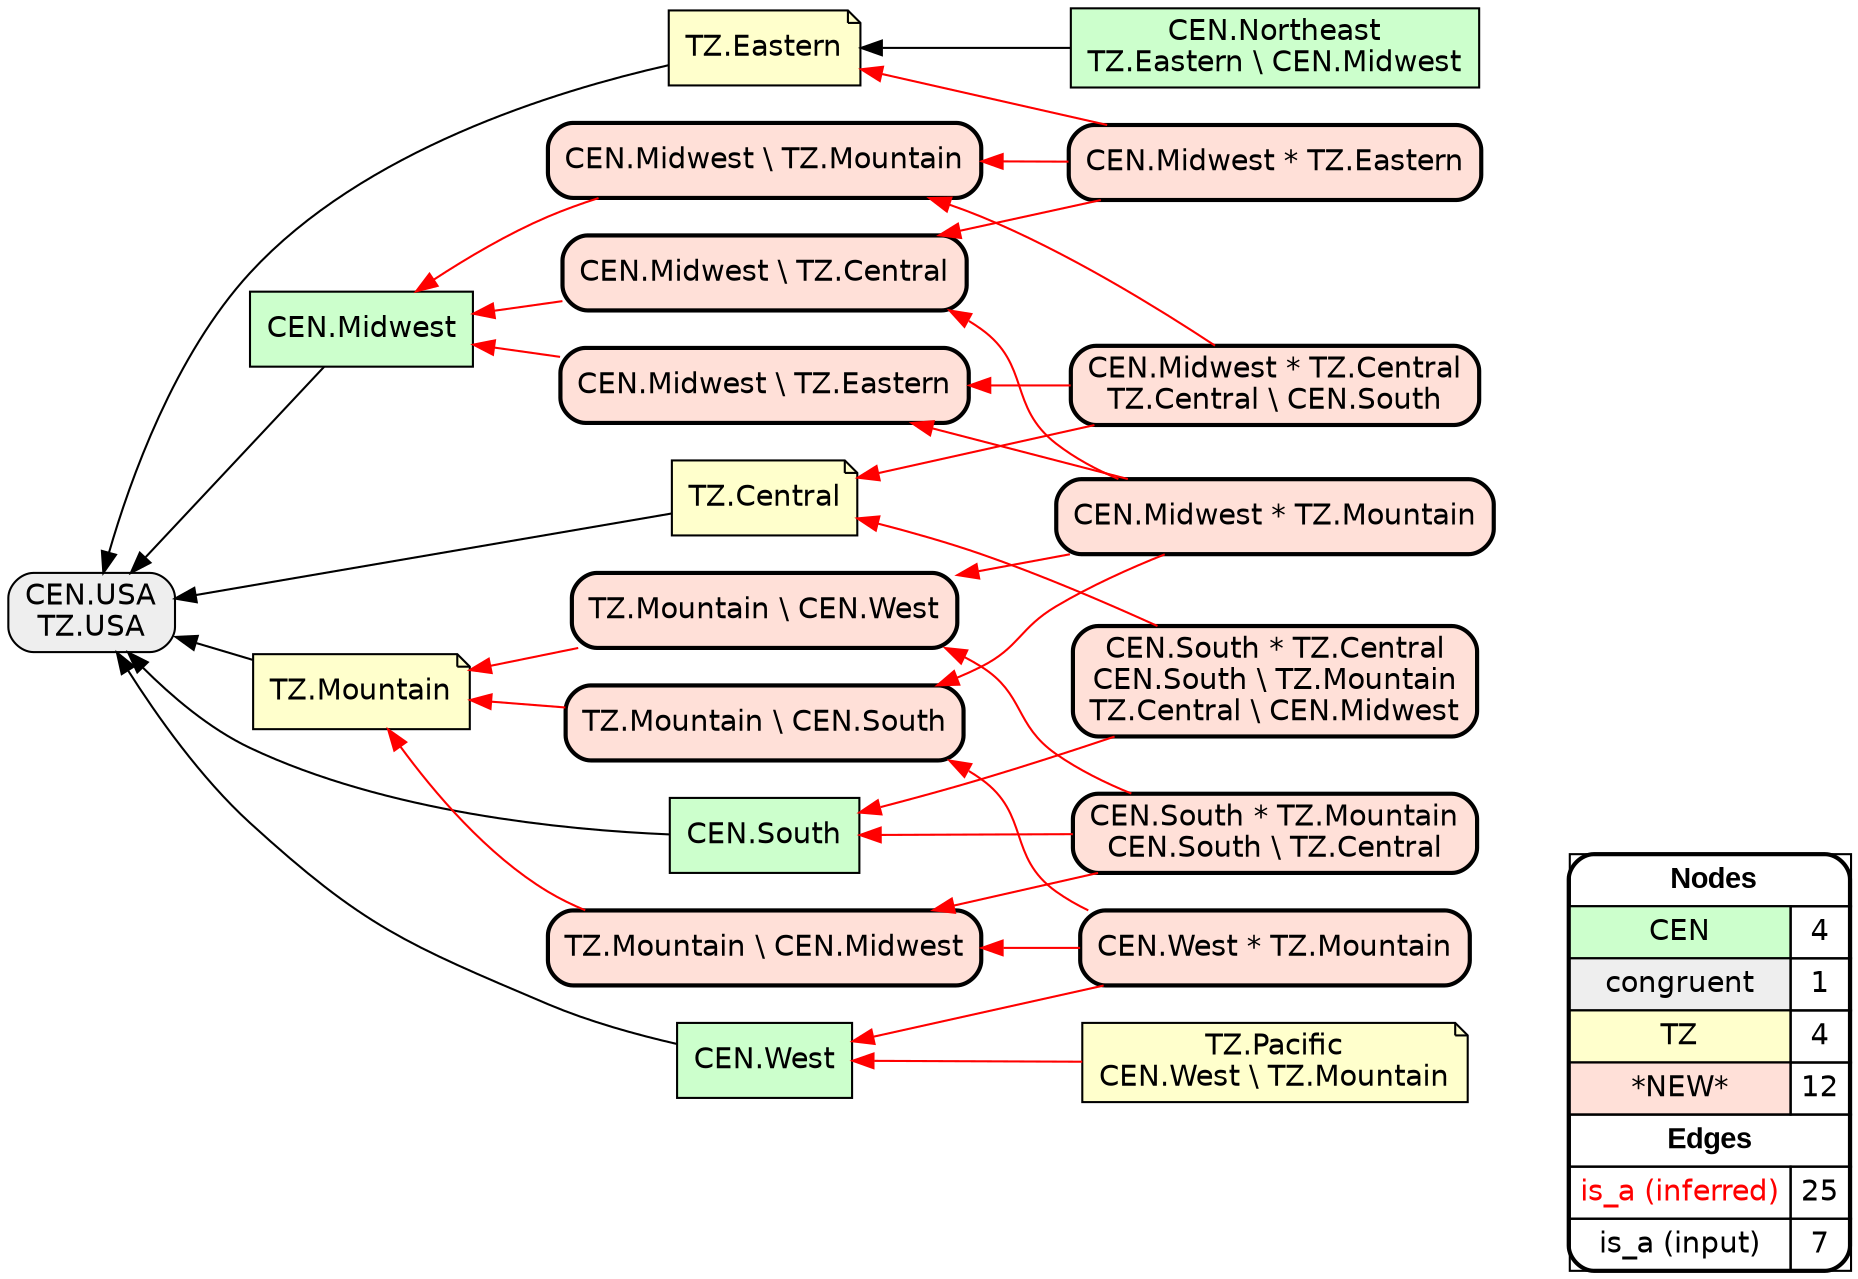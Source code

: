 digraph{
rankdir=RL
node[shape=box style=filled fillcolor="#CCFFCC" fontname="helvetica"] 
"CEN.Midwest"
"CEN.West"
"CEN.South"
"CEN.Northeast\nTZ.Eastern \\ CEN.Midwest"
node[shape=box style="filled,rounded" fillcolor="#EEEEEE" fontname="helvetica"] 
"CEN.USA\nTZ.USA"
node[shape=note style=filled fillcolor="#FFFFCC" fontname="helvetica"] 
"TZ.Eastern"
"TZ.Central"
"TZ.Pacific\nCEN.West \\ TZ.Mountain"
"TZ.Mountain"
node[shape=box style="filled,rounded,bold" fillcolor="#FFE0D8" fontname="helvetica"] 
"CEN.Midwest * TZ.Central\nTZ.Central \\ CEN.South"
"CEN.Midwest * TZ.Mountain"
"TZ.Mountain \\ CEN.West"
"TZ.Mountain \\ CEN.South"
"CEN.Midwest \\ TZ.Central"
"CEN.Midwest * TZ.Eastern"
"TZ.Mountain \\ CEN.Midwest"
"CEN.South * TZ.Central\nCEN.South \\ TZ.Mountain\nTZ.Central \\ CEN.Midwest"
"CEN.West * TZ.Mountain"
"CEN.Midwest \\ TZ.Mountain"
"CEN.South * TZ.Mountain\nCEN.South \\ TZ.Central"
"CEN.Midwest \\ TZ.Eastern"
edge[arrowhead=normal style=dotted color="#000000" constraint=true penwidth=1]
edge[arrowhead=normal style=solid color="#FF0000" constraint=true penwidth=1]
"CEN.Midwest * TZ.Mountain" -> "TZ.Mountain \\ CEN.West"
"TZ.Mountain \\ CEN.West" -> "TZ.Mountain"
"CEN.Midwest * TZ.Eastern" -> "CEN.Midwest \\ TZ.Central"
"CEN.Midwest * TZ.Mountain" -> "TZ.Mountain \\ CEN.South"
"CEN.South * TZ.Mountain\nCEN.South \\ TZ.Central" -> "CEN.South"
"CEN.South * TZ.Mountain\nCEN.South \\ TZ.Central" -> "TZ.Mountain \\ CEN.West"
"TZ.Mountain \\ CEN.South" -> "TZ.Mountain"
"CEN.West * TZ.Mountain" -> "CEN.West"
"CEN.Midwest \\ TZ.Eastern" -> "CEN.Midwest"
"CEN.West * TZ.Mountain" -> "TZ.Mountain \\ CEN.South"
"CEN.Midwest * TZ.Central\nTZ.Central \\ CEN.South" -> "CEN.Midwest \\ TZ.Mountain"
"CEN.Midwest * TZ.Eastern" -> "TZ.Eastern"
"CEN.Midwest \\ TZ.Central" -> "CEN.Midwest"
"CEN.West * TZ.Mountain" -> "TZ.Mountain \\ CEN.Midwest"
"CEN.Midwest * TZ.Mountain" -> "CEN.Midwest \\ TZ.Central"
"CEN.South * TZ.Mountain\nCEN.South \\ TZ.Central" -> "TZ.Mountain \\ CEN.Midwest"
"TZ.Pacific\nCEN.West \\ TZ.Mountain" -> "CEN.West"
"CEN.Midwest * TZ.Eastern" -> "CEN.Midwest \\ TZ.Mountain"
"CEN.Midwest * TZ.Central\nTZ.Central \\ CEN.South" -> "CEN.Midwest \\ TZ.Eastern"
"CEN.South * TZ.Central\nCEN.South \\ TZ.Mountain\nTZ.Central \\ CEN.Midwest" -> "TZ.Central"
"CEN.South * TZ.Central\nCEN.South \\ TZ.Mountain\nTZ.Central \\ CEN.Midwest" -> "CEN.South"
"CEN.Midwest * TZ.Central\nTZ.Central \\ CEN.South" -> "TZ.Central"
"TZ.Mountain \\ CEN.Midwest" -> "TZ.Mountain"
"CEN.Midwest \\ TZ.Mountain" -> "CEN.Midwest"
"CEN.Midwest * TZ.Mountain" -> "CEN.Midwest \\ TZ.Eastern"
edge[arrowhead=normal style=solid color="#000000" constraint=true penwidth=1]
"CEN.South" -> "CEN.USA\nTZ.USA"
"CEN.Northeast\nTZ.Eastern \\ CEN.Midwest" -> "TZ.Eastern"
"TZ.Central" -> "CEN.USA\nTZ.USA"
"TZ.Mountain" -> "CEN.USA\nTZ.USA"
"CEN.Midwest" -> "CEN.USA\nTZ.USA"
"CEN.West" -> "CEN.USA\nTZ.USA"
"TZ.Eastern" -> "CEN.USA\nTZ.USA"
node[shape=box] 
{rank=source Legend [fillcolor= white margin=0 label=< 
 <TABLE BORDER="0" CELLBORDER="1" CELLSPACING="0" CELLPADDING="4"> 
<TR> <TD COLSPAN="2"><font face="Arial Black"> Nodes</font></TD> </TR> 
<TR> 
 <TD bgcolor="#CCFFCC" fontname="helvetica">CEN</TD> 
 <TD>4</TD> 
 </TR> 
<TR> 
 <TD bgcolor="#EEEEEE" fontname="helvetica">congruent</TD> 
 <TD>1</TD> 
 </TR> 
<TR> 
 <TD bgcolor="#FFFFCC" fontname="helvetica">TZ</TD> 
 <TD>4</TD> 
 </TR> 
<TR> 
 <TD bgcolor="#FFE0D8" fontname="helvetica">*NEW*</TD> 
 <TD>12</TD> 
 </TR> 
<TR> <TD COLSPAN="2"><font face = "Arial Black"> Edges </font></TD> </TR> 
<TR> 
 <TD><font color ="#FF0000">is_a (inferred)</font></TD><TD>25</TD>
</TR>
<TR> 
 <TD><font color ="#000000">is_a (input)</font></TD><TD>7</TD>
</TR>
</TABLE> 
 >] } 
}